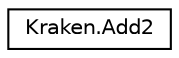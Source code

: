 digraph "Graphical Class Hierarchy"
{
 // LATEX_PDF_SIZE
  edge [fontname="Helvetica",fontsize="10",labelfontname="Helvetica",labelfontsize="10"];
  node [fontname="Helvetica",fontsize="10",shape=record];
  rankdir="LR";
  Node0 [label="Kraken.Add2",height=0.2,width=0.4,color="black", fillcolor="white", style="filled",URL="$class_kraken_1_1_add2.html",tooltip=" "];
}
